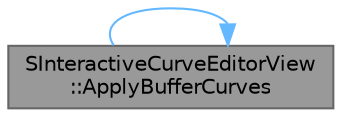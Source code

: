 digraph "SInteractiveCurveEditorView::ApplyBufferCurves"
{
 // INTERACTIVE_SVG=YES
 // LATEX_PDF_SIZE
  bgcolor="transparent";
  edge [fontname=Helvetica,fontsize=10,labelfontname=Helvetica,labelfontsize=10];
  node [fontname=Helvetica,fontsize=10,shape=box,height=0.2,width=0.4];
  rankdir="LR";
  Node1 [id="Node000001",label="SInteractiveCurveEditorView\l::ApplyBufferCurves",height=0.2,width=0.4,color="gray40", fillcolor="grey60", style="filled", fontcolor="black",tooltip="Attempt to apply the previously buffered curves to the currently selected curves."];
  Node1 -> Node1 [id="edge1_Node000001_Node000001",color="steelblue1",style="solid",tooltip=" "];
}
